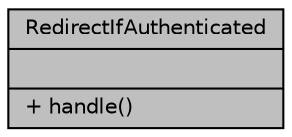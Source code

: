 digraph "RedirectIfAuthenticated"
{
 // LATEX_PDF_SIZE
  bgcolor="transparent";
  edge [fontname="Helvetica",fontsize="10",labelfontname="Helvetica",labelfontsize="10"];
  node [fontname="Helvetica",fontsize="10",shape=record];
  Node1 [label="{RedirectIfAuthenticated\n||+ handle()\l}",height=0.2,width=0.4,color="black", fillcolor="grey75", style="filled", fontcolor="black",tooltip="Gestiona los middleware para redireccionar al usuario si esta autenticado."];
}
